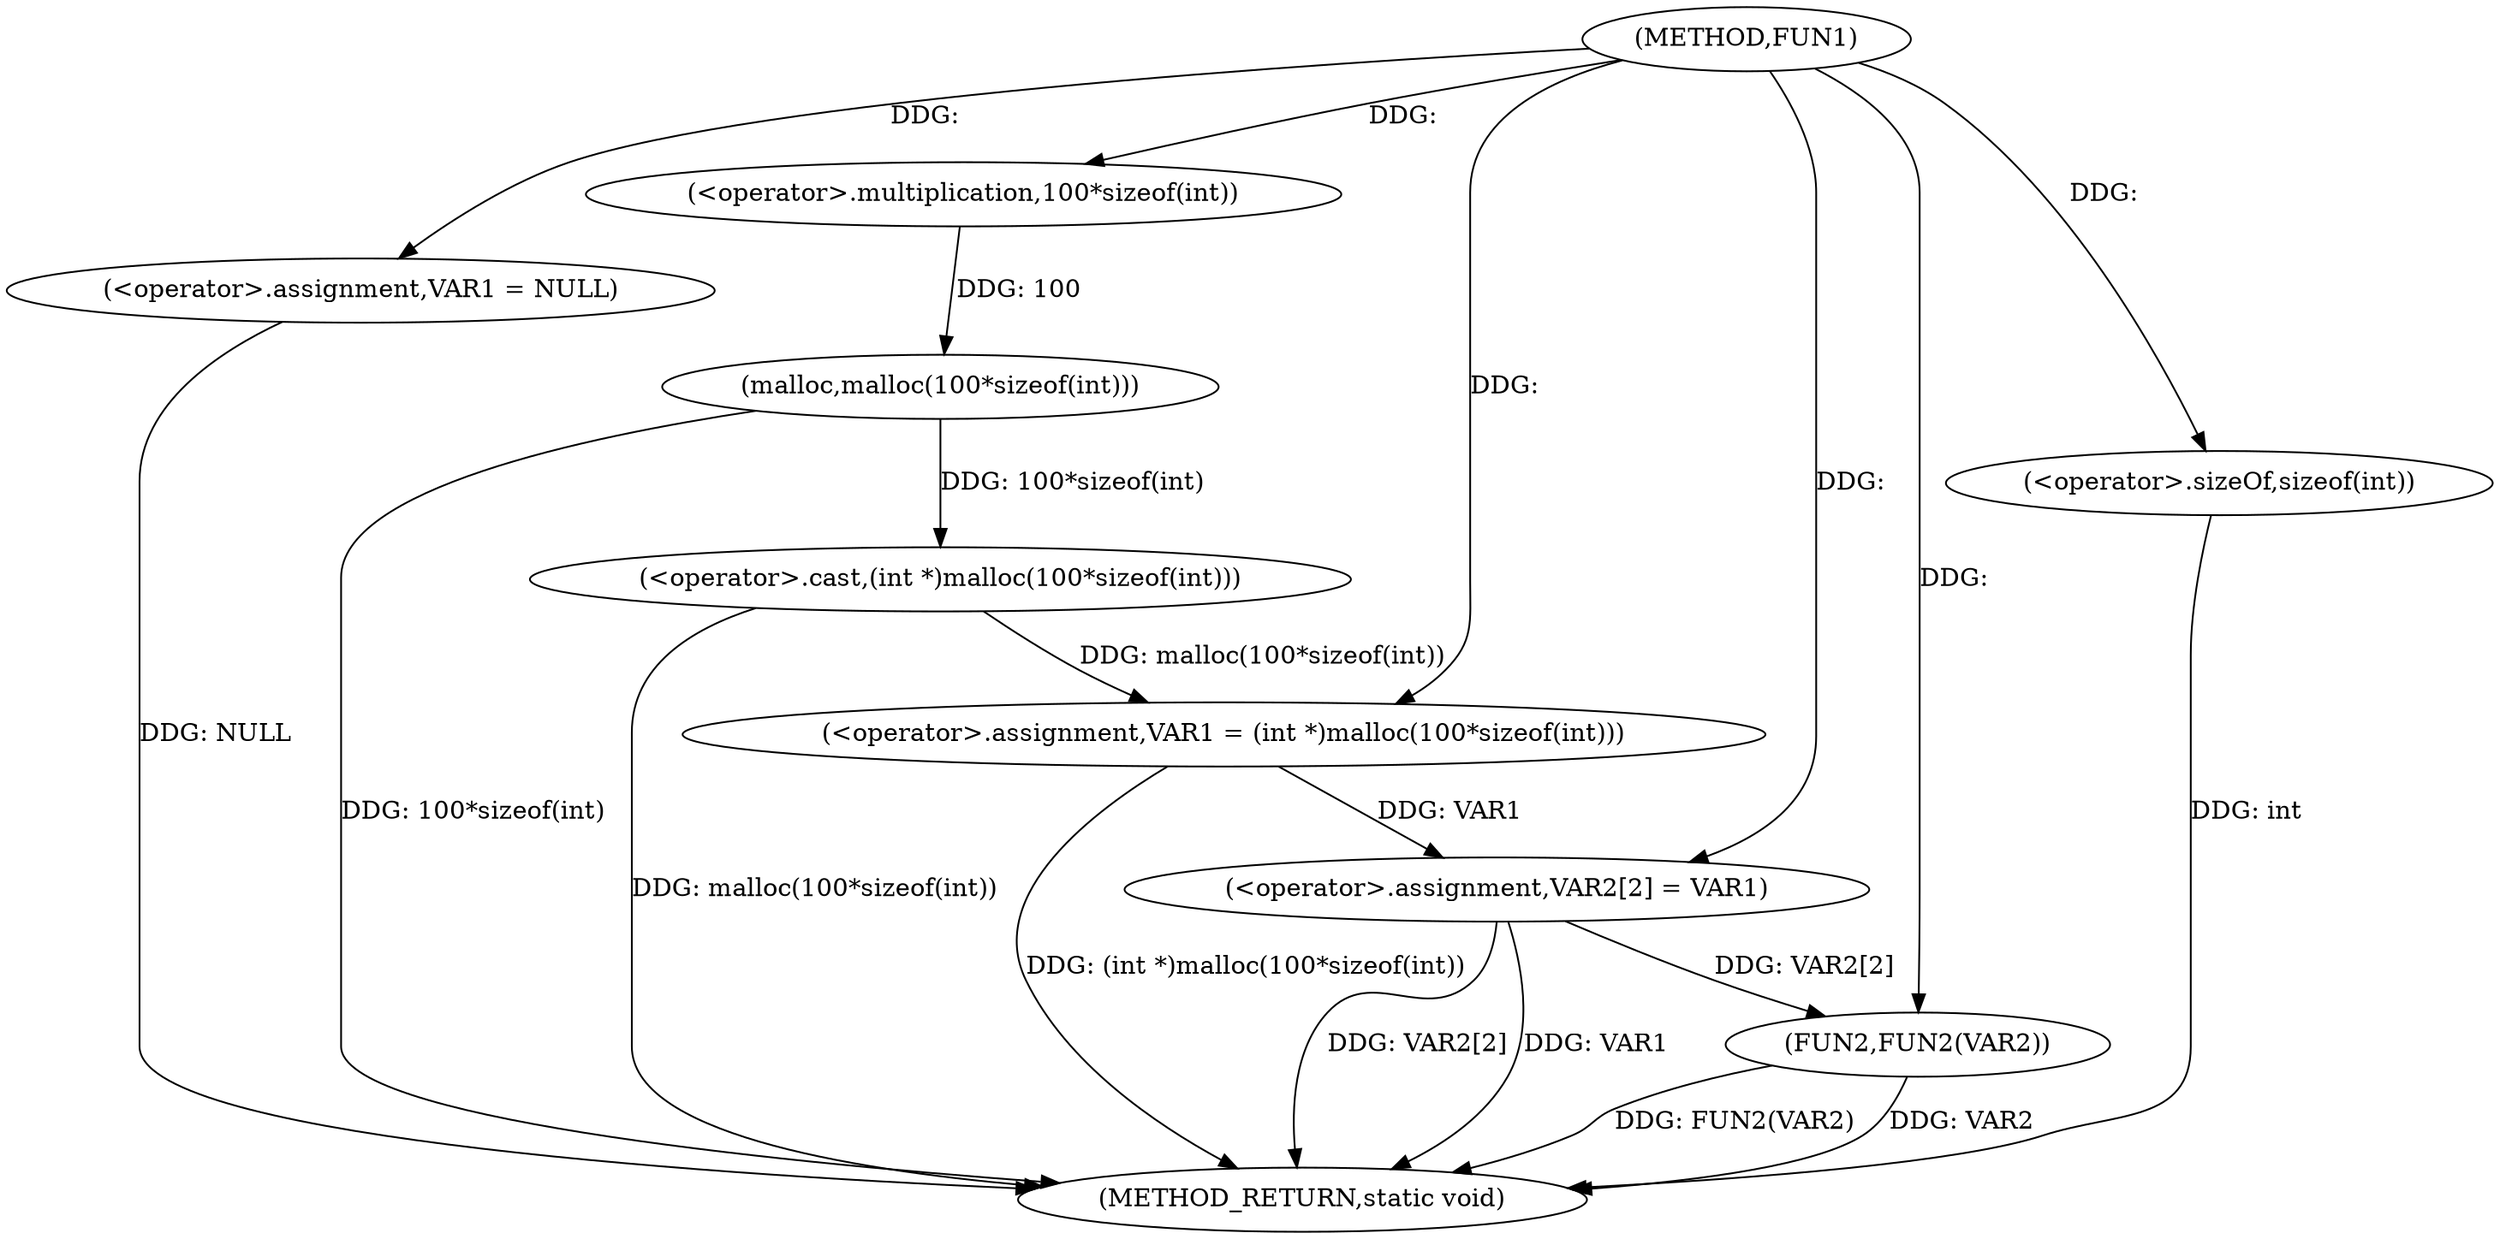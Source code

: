 digraph FUN1 {  
"1000100" [label = "(METHOD,FUN1)" ]
"1000123" [label = "(METHOD_RETURN,static void)" ]
"1000104" [label = "(<operator>.assignment,VAR1 = NULL)" ]
"1000107" [label = "(<operator>.assignment,VAR1 = (int *)malloc(100*sizeof(int)))" ]
"1000109" [label = "(<operator>.cast,(int *)malloc(100*sizeof(int)))" ]
"1000111" [label = "(malloc,malloc(100*sizeof(int)))" ]
"1000112" [label = "(<operator>.multiplication,100*sizeof(int))" ]
"1000114" [label = "(<operator>.sizeOf,sizeof(int))" ]
"1000116" [label = "(<operator>.assignment,VAR2[2] = VAR1)" ]
"1000121" [label = "(FUN2,FUN2(VAR2))" ]
  "1000116" -> "1000123"  [ label = "DDG: VAR2[2]"] 
  "1000111" -> "1000123"  [ label = "DDG: 100*sizeof(int)"] 
  "1000116" -> "1000123"  [ label = "DDG: VAR1"] 
  "1000121" -> "1000123"  [ label = "DDG: VAR2"] 
  "1000114" -> "1000123"  [ label = "DDG: int"] 
  "1000121" -> "1000123"  [ label = "DDG: FUN2(VAR2)"] 
  "1000109" -> "1000123"  [ label = "DDG: malloc(100*sizeof(int))"] 
  "1000104" -> "1000123"  [ label = "DDG: NULL"] 
  "1000107" -> "1000123"  [ label = "DDG: (int *)malloc(100*sizeof(int))"] 
  "1000100" -> "1000104"  [ label = "DDG: "] 
  "1000109" -> "1000107"  [ label = "DDG: malloc(100*sizeof(int))"] 
  "1000100" -> "1000107"  [ label = "DDG: "] 
  "1000111" -> "1000109"  [ label = "DDG: 100*sizeof(int)"] 
  "1000112" -> "1000111"  [ label = "DDG: 100"] 
  "1000100" -> "1000112"  [ label = "DDG: "] 
  "1000100" -> "1000114"  [ label = "DDG: "] 
  "1000107" -> "1000116"  [ label = "DDG: VAR1"] 
  "1000100" -> "1000116"  [ label = "DDG: "] 
  "1000116" -> "1000121"  [ label = "DDG: VAR2[2]"] 
  "1000100" -> "1000121"  [ label = "DDG: "] 
}
